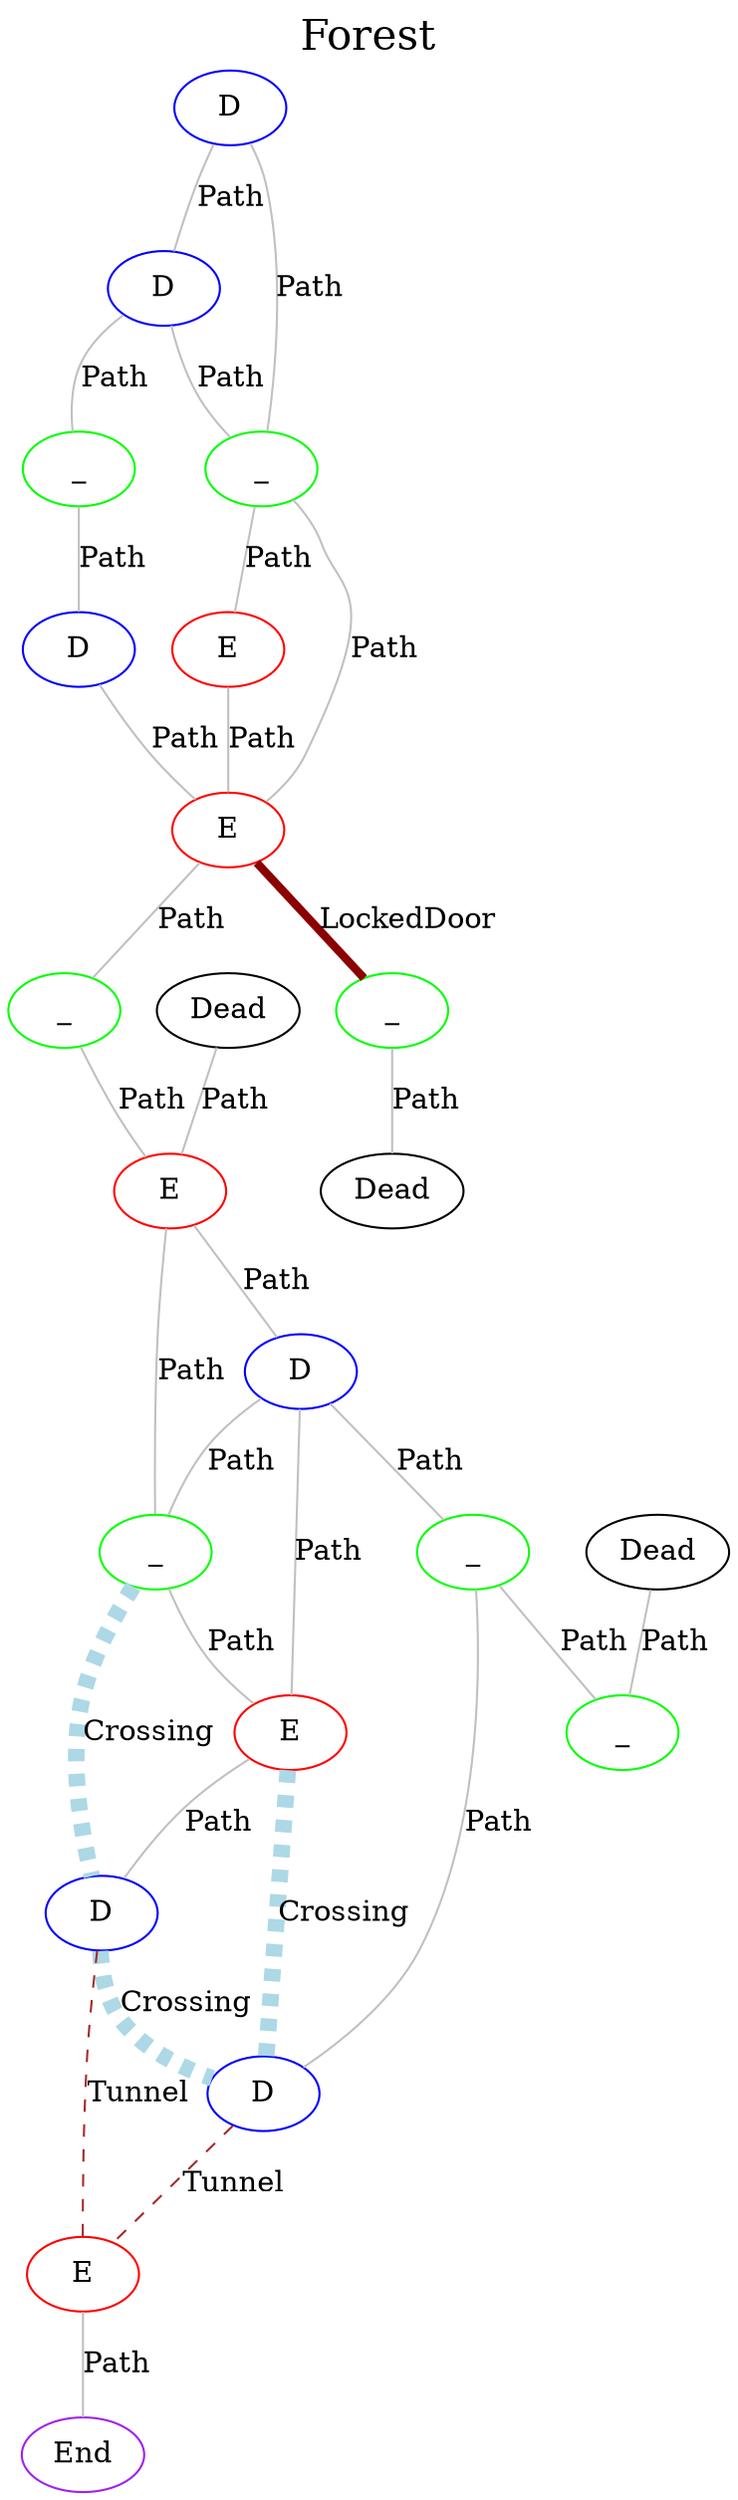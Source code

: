 graph G {
  label="Forest";
  labelloc="t";
  fontsize="20";
  11 [label="Dead", color="black"];
  15 [label="E", color="red"];
  1 [label="D", color="blue"];
  2 [label="D", color="blue"];
  5 [label="D", color="blue"];
  8 [label="_", color="green"];
  10 [label="Dead", color="black"];
  13 [label="D", color="blue"];
  4 [label="_", color="green"];
  6 [label="E", color="red"];
  7 [label="E", color="red"];
  9 [label="_", color="green"];
  14 [label="_", color="green"];
  17 [label="D", color="blue"];
  21 [label="End", color="purple"];
  0 [label="Dead", color="black"];
  12 [label="E", color="red"];
  16 [label="_", color="green"];
  18 [label="D", color="blue"];
  19 [label="_", color="green"];
  20 [label="E", color="red"];
  3 [label="_", color="green"];
  0 -- 19 [label="Path", color="gray", style="solid", penwidth="1"];
  12 -- 14 [label="Path", color="gray", style="solid", penwidth="1"];
  12 -- 13 [label="Path", color="gray", style="solid", penwidth="1"];
  16 -- 18 [label="Path", color="gray", style="solid", penwidth="1"];
  16 -- 19 [label="Path", color="gray", style="solid", penwidth="1"];
  18 -- 20 [label="Tunnel", color="brown", style="dashed", penwidth="1"];
  20 -- 21 [label="Path", color="gray", style="solid", penwidth="1"];
  3 -- 5 [label="Path", color="gray", style="solid", penwidth="1"];
  11 -- 12 [label="Path", color="gray", style="solid", penwidth="1"];
  15 -- 17 [label="Path", color="gray", style="solid", penwidth="1"];
  15 -- 18 [label="Crossing", color="lightblue", style="dashed", penwidth="8"];
  1 -- 4 [label="Path", color="gray", style="solid", penwidth="1"];
  1 -- 2 [label="Path", color="gray", style="solid", penwidth="1"];
  2 -- 3 [label="Path", color="gray", style="solid", penwidth="1"];
  2 -- 4 [label="Path", color="gray", style="solid", penwidth="1"];
  5 -- 7 [label="Path", color="gray", style="solid", penwidth="1"];
  8 -- 10 [label="Path", color="gray", style="solid", penwidth="1"];
  13 -- 15 [label="Path", color="gray", style="solid", penwidth="1"];
  13 -- 14 [label="Path", color="gray", style="solid", penwidth="1"];
  13 -- 16 [label="Path", color="gray", style="solid", penwidth="1"];
  4 -- 7 [label="Path", color="gray", style="solid", penwidth="1"];
  4 -- 6 [label="Path", color="gray", style="solid", penwidth="1"];
  6 -- 7 [label="Path", color="gray", style="solid", penwidth="1"];
  7 -- 8 [label="LockedDoor", color="darkred", style="bold", penwidth="4"];
  7 -- 9 [label="Path", color="gray", style="solid", penwidth="1"];
  9 -- 12 [label="Path", color="gray", style="solid", penwidth="1"];
  14 -- 17 [label="Crossing", color="lightblue", style="dashed", penwidth="8"];
  14 -- 15 [label="Path", color="gray", style="solid", penwidth="1"];
  17 -- 18 [label="Crossing", color="lightblue", style="dashed", penwidth="8"];
  17 -- 20 [label="Tunnel", color="brown", style="dashed", penwidth="1"];
}
